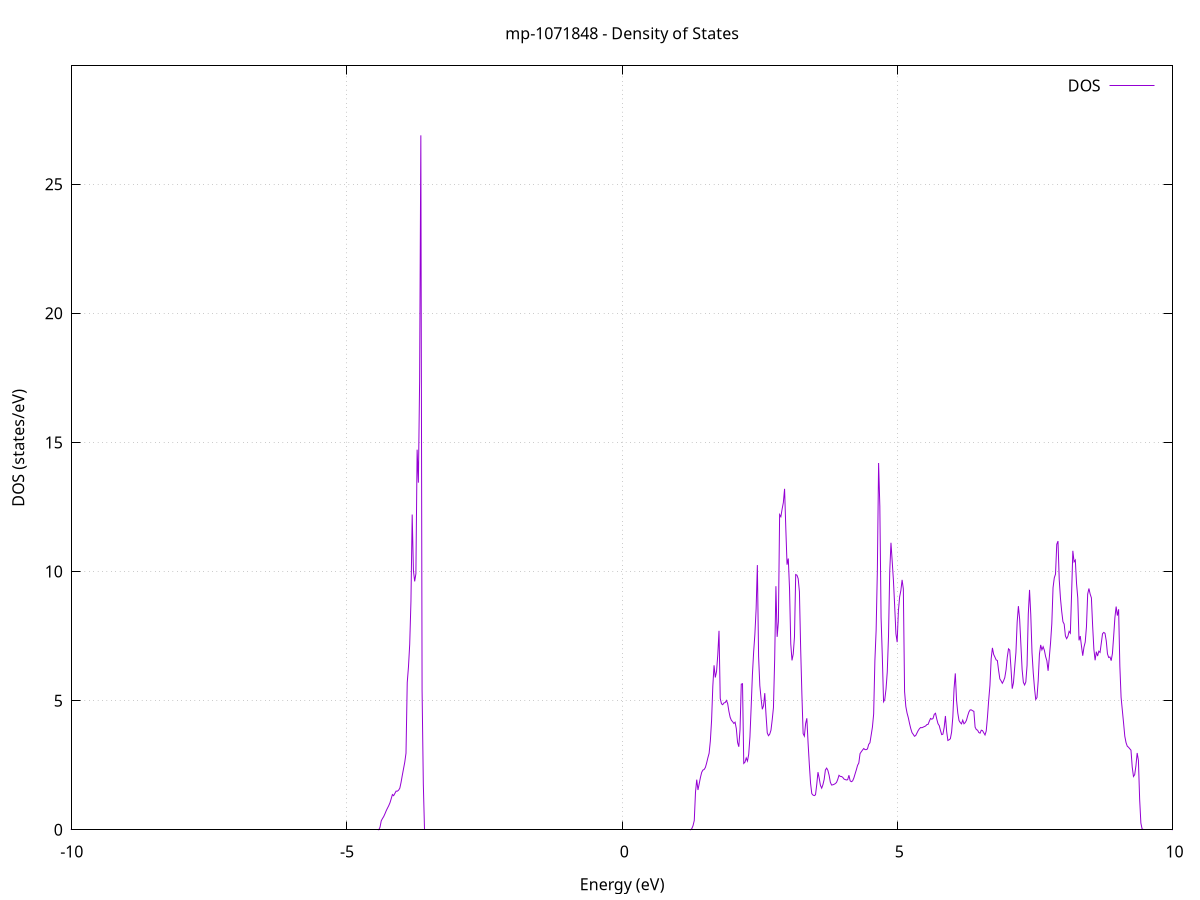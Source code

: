 set title 'mp-1071848 - Density of States'
set xlabel 'Energy (eV)'
set ylabel 'DOS (states/eV)'
set grid
set xrange [-10:10]
set yrange [0:29.583]
set xzeroaxis lt -1
set terminal png size 800,600
set output 'mp-1071848_dos_gnuplot.png'
plot '-' using 1:2 with lines title 'DOS'
-33.443300 0.000000
-33.420800 0.000000
-33.398300 0.000000
-33.375900 0.000000
-33.353400 0.000000
-33.330900 0.000000
-33.308400 0.000000
-33.285900 0.000000
-33.263500 0.000000
-33.241000 0.000000
-33.218500 0.000000
-33.196000 0.000000
-33.173500 0.000000
-33.151100 0.000000
-33.128600 0.000000
-33.106100 0.000000
-33.083600 0.000000
-33.061100 0.000000
-33.038700 0.000000
-33.016200 0.000000
-32.993700 0.000000
-32.971200 0.000000
-32.948700 0.000000
-32.926300 0.000000
-32.903800 0.000000
-32.881300 0.000000
-32.858800 0.000000
-32.836300 0.000000
-32.813900 0.000000
-32.791400 0.000000
-32.768900 0.000000
-32.746400 0.000000
-32.723900 0.000000
-32.701500 0.000000
-32.679000 0.000000
-32.656500 0.000000
-32.634000 0.000000
-32.611500 0.000000
-32.589100 0.000000
-32.566600 0.000000
-32.544100 0.000000
-32.521600 0.000000
-32.499100 0.000000
-32.476700 0.000000
-32.454200 0.000000
-32.431700 0.000000
-32.409200 0.000000
-32.386800 0.000000
-32.364300 0.000000
-32.341800 0.000000
-32.319300 0.000000
-32.296800 0.000000
-32.274400 0.000000
-32.251900 0.000000
-32.229400 0.000000
-32.206900 0.000000
-32.184400 0.000000
-32.162000 0.000000
-32.139500 0.000000
-32.117000 0.000000
-32.094500 0.000000
-32.072000 0.000000
-32.049600 0.000000
-32.027100 0.000000
-32.004600 0.000000
-31.982100 0.000000
-31.959600 0.000000
-31.937200 0.000000
-31.914700 0.000000
-31.892200 0.000000
-31.869700 0.000000
-31.847200 0.000000
-31.824800 0.000000
-31.802300 0.000000
-31.779800 0.000000
-31.757300 0.000000
-31.734800 0.000000
-31.712400 0.000000
-31.689900 0.000000
-31.667400 0.000000
-31.644900 0.000000
-31.622400 0.000000
-31.600000 0.000000
-31.577500 0.000000
-31.555000 0.000000
-31.532500 0.000000
-31.510000 0.000000
-31.487600 0.000000
-31.465100 0.000000
-31.442600 0.000000
-31.420100 0.000000
-31.397600 71.433100
-31.375200 266.247700
-31.352700 0.000000
-31.330200 0.000000
-31.307700 0.000000
-31.285200 0.000000
-31.262800 0.000000
-31.240300 0.000000
-31.217800 0.000000
-31.195300 0.000000
-31.172800 0.000000
-31.150400 6.283000
-31.127900 7.407100
-31.105400 7.923200
-31.082900 8.996400
-31.060400 9.467000
-31.038000 10.673800
-31.015500 12.169200
-30.993000 21.868500
-30.970500 0.000000
-30.948000 15.017300
-30.925600 12.186000
-30.903100 10.714900
-30.880600 9.332600
-30.858100 8.613300
-30.835600 7.826000
-30.813200 6.985600
-30.790700 7.889100
-30.768200 0.000000
-30.745700 0.000000
-30.723300 0.000000
-30.700800 0.000000
-30.678300 0.000000
-30.655800 0.000000
-30.633300 0.000000
-30.610900 0.000000
-30.588400 0.000000
-30.565900 0.000000
-30.543400 0.000000
-30.520900 0.000000
-30.498500 0.000000
-30.476000 0.000000
-30.453500 0.000000
-30.431000 0.000000
-30.408500 0.000000
-30.386100 0.000000
-30.363600 0.000000
-30.341100 0.000000
-30.318600 0.000000
-30.296100 0.000000
-30.273700 0.000000
-30.251200 0.000000
-30.228700 0.000000
-30.206200 0.000000
-30.183700 0.000000
-30.161300 0.000000
-30.138800 0.000000
-30.116300 0.000000
-30.093800 0.000000
-30.071300 0.000000
-30.048900 0.000000
-30.026400 0.000000
-30.003900 0.000000
-29.981400 0.000000
-29.958900 0.000000
-29.936500 0.000000
-29.914000 0.000000
-29.891500 0.000000
-29.869000 0.000000
-29.846500 0.000000
-29.824100 0.000000
-29.801600 0.000000
-29.779100 0.000000
-29.756600 0.000000
-29.734100 0.000000
-29.711700 0.000000
-29.689200 0.000000
-29.666700 0.000000
-29.644200 0.000000
-29.621700 0.000000
-29.599300 0.000000
-29.576800 0.000000
-29.554300 0.000000
-29.531800 0.000000
-29.509300 0.000000
-29.486900 0.000000
-29.464400 0.000000
-29.441900 0.000000
-29.419400 0.000000
-29.396900 0.000000
-29.374500 0.000000
-29.352000 0.000000
-29.329500 0.000000
-29.307000 0.000000
-29.284500 0.000000
-29.262100 0.000000
-29.239600 0.000000
-29.217100 0.000000
-29.194600 0.000000
-29.172100 0.000000
-29.149700 0.000000
-29.127200 0.000000
-29.104700 0.000000
-29.082200 0.000000
-29.059700 0.000000
-29.037300 0.000000
-29.014800 0.000000
-28.992300 0.000000
-28.969800 0.000000
-28.947400 0.000000
-28.924900 0.000000
-28.902400 0.000000
-28.879900 0.000000
-28.857400 0.000000
-28.835000 0.000000
-28.812500 0.000000
-28.790000 0.000000
-28.767500 0.000000
-28.745000 0.000000
-28.722600 0.000000
-28.700100 0.000000
-28.677600 0.000000
-28.655100 0.000000
-28.632600 0.000000
-28.610200 0.000000
-28.587700 0.000000
-28.565200 0.000000
-28.542700 0.000000
-28.520200 0.000000
-28.497800 0.000000
-28.475300 0.000000
-28.452800 0.000000
-28.430300 0.000000
-28.407800 0.000000
-28.385400 0.000000
-28.362900 0.000000
-28.340400 0.000000
-28.317900 0.000000
-28.295400 0.000000
-28.273000 0.000000
-28.250500 0.000000
-28.228000 0.000000
-28.205500 0.000000
-28.183000 0.000000
-28.160600 0.000000
-28.138100 0.000000
-28.115600 0.000000
-28.093100 0.000000
-28.070600 0.000000
-28.048200 0.000000
-28.025700 0.000000
-28.003200 0.000000
-27.980700 0.000000
-27.958200 0.000000
-27.935800 0.000000
-27.913300 0.000000
-27.890800 0.000000
-27.868300 0.000000
-27.845800 0.000000
-27.823400 0.000000
-27.800900 0.000000
-27.778400 0.000000
-27.755900 0.000000
-27.733400 0.000000
-27.711000 0.000000
-27.688500 0.000000
-27.666000 0.000000
-27.643500 0.000000
-27.621000 0.000000
-27.598600 0.000000
-27.576100 0.000000
-27.553600 0.000000
-27.531100 0.000000
-27.508600 0.000000
-27.486200 0.000000
-27.463700 0.000000
-27.441200 0.000000
-27.418700 0.000000
-27.396200 0.000000
-27.373800 0.000000
-27.351300 0.000000
-27.328800 0.000000
-27.306300 0.000000
-27.283900 0.000000
-27.261400 0.000000
-27.238900 0.000000
-27.216400 0.000000
-27.193900 0.000000
-27.171500 0.000000
-27.149000 0.000000
-27.126500 0.000000
-27.104000 0.000000
-27.081500 0.000000
-27.059100 0.000000
-27.036600 0.000000
-27.014100 0.000000
-26.991600 0.000000
-26.969100 0.000000
-26.946700 0.000000
-26.924200 0.000000
-26.901700 0.000000
-26.879200 0.000000
-26.856700 0.000000
-26.834300 0.000000
-26.811800 0.000000
-26.789300 0.000000
-26.766800 0.000000
-26.744300 0.000000
-26.721900 0.000000
-26.699400 0.000000
-26.676900 0.000000
-26.654400 0.000000
-26.631900 0.000000
-26.609500 0.000000
-26.587000 0.000000
-26.564500 0.000000
-26.542000 0.000000
-26.519500 0.000000
-26.497100 0.000000
-26.474600 0.000000
-26.452100 0.000000
-26.429600 0.000000
-26.407100 0.000000
-26.384700 0.000000
-26.362200 0.000000
-26.339700 0.000000
-26.317200 0.000000
-26.294700 0.000000
-26.272300 0.000000
-26.249800 0.000000
-26.227300 0.000000
-26.204800 0.000000
-26.182300 0.000000
-26.159900 0.000000
-26.137400 0.000000
-26.114900 0.000000
-26.092400 0.000000
-26.069900 0.000000
-26.047500 0.000000
-26.025000 0.000000
-26.002500 0.000000
-25.980000 0.000000
-25.957500 0.000000
-25.935100 0.000000
-25.912600 0.000000
-25.890100 0.000000
-25.867600 0.000000
-25.845100 0.000000
-25.822700 0.000000
-25.800200 0.000000
-25.777700 0.000000
-25.755200 0.000000
-25.732700 0.000000
-25.710300 0.000000
-25.687800 0.000000
-25.665300 0.000000
-25.642800 0.000000
-25.620400 0.000000
-25.597900 0.000000
-25.575400 0.000000
-25.552900 0.000000
-25.530400 0.000000
-25.508000 0.000000
-25.485500 0.000000
-25.463000 0.000000
-25.440500 0.000000
-25.418000 0.000000
-25.395600 0.000000
-25.373100 0.000000
-25.350600 0.000000
-25.328100 0.000000
-25.305600 0.000000
-25.283200 0.000000
-25.260700 0.000000
-25.238200 0.000000
-25.215700 0.000000
-25.193200 0.000000
-25.170800 0.000000
-25.148300 0.000000
-25.125800 0.000000
-25.103300 0.000000
-25.080800 0.000000
-25.058400 0.000000
-25.035900 0.000000
-25.013400 0.000000
-24.990900 0.000000
-24.968400 0.000000
-24.946000 0.000000
-24.923500 0.000000
-24.901000 0.000000
-24.878500 0.000000
-24.856000 0.000000
-24.833600 0.000000
-24.811100 0.000000
-24.788600 0.000000
-24.766100 0.000000
-24.743600 0.000000
-24.721200 0.000000
-24.698700 0.000000
-24.676200 0.000000
-24.653700 0.000000
-24.631200 0.000000
-24.608800 0.000000
-24.586300 0.000000
-24.563800 0.000000
-24.541300 0.000000
-24.518800 0.000000
-24.496400 0.000000
-24.473900 0.000000
-24.451400 0.000000
-24.428900 0.000000
-24.406400 0.000000
-24.384000 0.000000
-24.361500 0.000000
-24.339000 0.000000
-24.316500 0.000000
-24.294000 0.000000
-24.271600 0.000000
-24.249100 0.000000
-24.226600 0.000000
-24.204100 0.000000
-24.181600 0.000000
-24.159200 0.000000
-24.136700 0.000000
-24.114200 0.000000
-24.091700 0.000000
-24.069200 0.000000
-24.046800 0.000000
-24.024300 0.000000
-24.001800 0.000000
-23.979300 0.000000
-23.956900 0.000000
-23.934400 0.000000
-23.911900 0.000000
-23.889400 0.000000
-23.866900 0.000000
-23.844500 0.000000
-23.822000 0.000000
-23.799500 0.000000
-23.777000 0.000000
-23.754500 0.000000
-23.732100 0.000000
-23.709600 0.000000
-23.687100 0.000000
-23.664600 0.000000
-23.642100 0.000000
-23.619700 0.000000
-23.597200 0.000000
-23.574700 0.000000
-23.552200 0.000000
-23.529700 0.000000
-23.507300 0.000000
-23.484800 0.000000
-23.462300 0.000000
-23.439800 0.000000
-23.417300 0.000000
-23.394900 0.000000
-23.372400 0.000000
-23.349900 0.000000
-23.327400 0.000000
-23.304900 0.000000
-23.282500 0.000000
-23.260000 0.000000
-23.237500 0.000000
-23.215000 0.000000
-23.192500 0.000000
-23.170100 0.000000
-23.147600 0.000000
-23.125100 0.000000
-23.102600 0.000000
-23.080100 0.000000
-23.057700 0.000000
-23.035200 0.000000
-23.012700 0.000000
-22.990200 0.000000
-22.967700 0.000000
-22.945300 0.000000
-22.922800 0.000000
-22.900300 0.000000
-22.877800 0.000000
-22.855300 0.000000
-22.832900 0.000000
-22.810400 0.000000
-22.787900 0.000000
-22.765400 0.000000
-22.742900 0.000000
-22.720500 0.000000
-22.698000 0.000000
-22.675500 0.000000
-22.653000 0.000000
-22.630500 0.000000
-22.608100 0.000000
-22.585600 0.000000
-22.563100 0.000000
-22.540600 0.000000
-22.518100 0.000000
-22.495700 0.000000
-22.473200 0.000000
-22.450700 0.000000
-22.428200 0.000000
-22.405700 0.000000
-22.383300 0.000000
-22.360800 0.000000
-22.338300 0.000000
-22.315800 0.000000
-22.293400 0.000000
-22.270900 0.000000
-22.248400 0.000000
-22.225900 0.000000
-22.203400 0.000000
-22.181000 0.000000
-22.158500 0.000000
-22.136000 0.000000
-22.113500 0.000000
-22.091000 0.000000
-22.068600 0.000000
-22.046100 0.000000
-22.023600 0.000000
-22.001100 0.000000
-21.978600 0.000000
-21.956200 0.000000
-21.933700 0.000000
-21.911200 0.000000
-21.888700 0.000000
-21.866200 0.000000
-21.843800 0.000000
-21.821300 0.000000
-21.798800 0.000000
-21.776300 0.000000
-21.753800 0.000000
-21.731400 0.000000
-21.708900 0.000000
-21.686400 0.000000
-21.663900 0.000000
-21.641400 0.000000
-21.619000 0.000000
-21.596500 0.000000
-21.574000 0.000000
-21.551500 0.000000
-21.529000 0.000000
-21.506600 0.000000
-21.484100 0.000000
-21.461600 0.000000
-21.439100 0.000000
-21.416600 0.000000
-21.394200 0.000000
-21.371700 0.000000
-21.349200 0.000000
-21.326700 0.000000
-21.304200 0.000000
-21.281800 0.000000
-21.259300 0.000000
-21.236800 0.000000
-21.214300 0.000000
-21.191800 0.000000
-21.169400 0.000000
-21.146900 0.000000
-21.124400 0.000000
-21.101900 0.000000
-21.079400 0.000000
-21.057000 0.000000
-21.034500 0.000000
-21.012000 0.000000
-20.989500 0.000000
-20.967000 0.000000
-20.944600 0.000000
-20.922100 0.000000
-20.899600 0.000000
-20.877100 0.000000
-20.854600 0.000000
-20.832200 0.000000
-20.809700 0.000000
-20.787200 0.000000
-20.764700 0.000000
-20.742200 0.000000
-20.719800 0.000000
-20.697300 0.000000
-20.674800 0.000000
-20.652300 0.000000
-20.629900 0.000000
-20.607400 0.000000
-20.584900 0.000000
-20.562400 0.000000
-20.539900 0.000000
-20.517500 0.000000
-20.495000 0.000000
-20.472500 0.000000
-20.450000 0.000000
-20.427500 0.000000
-20.405100 0.000000
-20.382600 0.000000
-20.360100 0.000000
-20.337600 0.000000
-20.315100 0.000000
-20.292700 0.000000
-20.270200 0.000000
-20.247700 0.000000
-20.225200 0.000000
-20.202700 0.000000
-20.180300 0.000000
-20.157800 0.000000
-20.135300 0.000000
-20.112800 0.000000
-20.090300 0.000000
-20.067900 0.000000
-20.045400 0.000000
-20.022900 0.000000
-20.000400 0.000000
-19.977900 0.000000
-19.955500 0.000000
-19.933000 0.000000
-19.910500 0.000000
-19.888000 0.000000
-19.865500 0.000000
-19.843100 0.000000
-19.820600 0.000000
-19.798100 0.000000
-19.775600 0.000000
-19.753100 0.000000
-19.730700 0.000000
-19.708200 0.000000
-19.685700 0.000000
-19.663200 0.000000
-19.640700 0.000000
-19.618300 0.000000
-19.595800 0.000000
-19.573300 0.000000
-19.550800 0.000000
-19.528300 0.000000
-19.505900 0.000000
-19.483400 0.000000
-19.460900 0.000000
-19.438400 0.000000
-19.415900 0.000000
-19.393500 0.000000
-19.371000 0.000000
-19.348500 0.000000
-19.326000 0.000000
-19.303500 0.000000
-19.281100 0.000000
-19.258600 0.000000
-19.236100 0.000000
-19.213600 0.000000
-19.191100 0.000000
-19.168700 0.000000
-19.146200 0.000000
-19.123700 0.000000
-19.101200 0.000000
-19.078700 0.000000
-19.056300 0.000000
-19.033800 0.000000
-19.011300 0.000000
-18.988800 0.000000
-18.966400 0.000000
-18.943900 0.000000
-18.921400 0.000000
-18.898900 0.000000
-18.876400 0.000000
-18.854000 0.000000
-18.831500 0.000000
-18.809000 0.000000
-18.786500 0.000000
-18.764000 0.000000
-18.741600 0.000000
-18.719100 0.000000
-18.696600 0.000000
-18.674100 0.000000
-18.651600 0.000000
-18.629200 0.000000
-18.606700 0.000000
-18.584200 0.000000
-18.561700 0.000000
-18.539200 0.000000
-18.516800 0.000000
-18.494300 0.000000
-18.471800 0.000000
-18.449300 0.000000
-18.426800 0.000000
-18.404400 0.000000
-18.381900 0.000000
-18.359400 0.000000
-18.336900 0.000000
-18.314400 0.000000
-18.292000 0.000000
-18.269500 0.000000
-18.247000 0.000000
-18.224500 0.000000
-18.202000 0.000000
-18.179600 0.000000
-18.157100 0.000000
-18.134600 0.000000
-18.112100 0.000000
-18.089600 0.000000
-18.067200 0.000000
-18.044700 0.000000
-18.022200 0.000000
-17.999700 0.000000
-17.977200 0.000000
-17.954800 0.000000
-17.932300 0.000000
-17.909800 0.000000
-17.887300 0.000000
-17.864800 0.000000
-17.842400 0.000000
-17.819900 0.000000
-17.797400 0.000000
-17.774900 0.000000
-17.752400 0.000000
-17.730000 0.000000
-17.707500 0.000000
-17.685000 0.000000
-17.662500 0.000000
-17.640000 0.000000
-17.617600 0.000000
-17.595100 0.000000
-17.572600 0.000000
-17.550100 0.000000
-17.527600 0.000000
-17.505200 0.000000
-17.482700 0.000000
-17.460200 0.000000
-17.437700 0.000000
-17.415200 0.000000
-17.392800 0.000000
-17.370300 0.000000
-17.347800 0.000000
-17.325300 0.000000
-17.302900 0.000000
-17.280400 0.000000
-17.257900 0.000000
-17.235400 0.000000
-17.212900 0.000000
-17.190500 0.000000
-17.168000 0.000000
-17.145500 0.000000
-17.123000 0.000000
-17.100500 0.000000
-17.078100 0.000000
-17.055600 0.000000
-17.033100 0.000000
-17.010600 0.000000
-16.988100 0.000000
-16.965700 0.000000
-16.943200 0.000000
-16.920700 0.000000
-16.898200 0.000000
-16.875700 0.000000
-16.853300 0.000000
-16.830800 0.000000
-16.808300 0.000000
-16.785800 0.000000
-16.763300 0.000000
-16.740900 0.000000
-16.718400 0.000000
-16.695900 0.000000
-16.673400 0.000000
-16.650900 0.000000
-16.628500 0.000000
-16.606000 0.000000
-16.583500 0.000000
-16.561000 0.000000
-16.538500 0.000000
-16.516100 0.000000
-16.493600 0.000000
-16.471100 0.000000
-16.448600 0.000000
-16.426100 0.000000
-16.403700 0.000000
-16.381200 0.000000
-16.358700 0.000000
-16.336200 0.000000
-16.313700 0.000000
-16.291300 0.000000
-16.268800 0.000000
-16.246300 0.000000
-16.223800 0.000000
-16.201300 0.000000
-16.178900 0.000000
-16.156400 0.000000
-16.133900 0.000000
-16.111400 0.000000
-16.088900 0.000000
-16.066500 0.000000
-16.044000 0.000000
-16.021500 0.000000
-15.999000 0.000000
-15.976500 0.000000
-15.954100 0.000000
-15.931600 0.000000
-15.909100 0.000000
-15.886600 0.000000
-15.864100 0.000000
-15.841700 0.000000
-15.819200 0.000000
-15.796700 0.000000
-15.774200 0.000000
-15.751700 0.000000
-15.729300 0.000000
-15.706800 0.000000
-15.684300 0.000000
-15.661800 0.000000
-15.639400 0.000000
-15.616900 0.000000
-15.594400 0.000000
-15.571900 0.000000
-15.549400 0.000000
-15.527000 0.000000
-15.504500 0.000000
-15.482000 0.000000
-15.459500 0.000000
-15.437000 0.000000
-15.414600 0.000000
-15.392100 0.000000
-15.369600 0.000000
-15.347100 0.000000
-15.324600 0.000000
-15.302200 0.000000
-15.279700 0.000000
-15.257200 0.000000
-15.234700 0.000000
-15.212200 0.000000
-15.189800 0.000000
-15.167300 0.000000
-15.144800 0.000000
-15.122300 0.000000
-15.099800 0.000000
-15.077400 0.000000
-15.054900 0.000000
-15.032400 0.000000
-15.009900 0.000000
-14.987400 0.000000
-14.965000 0.000000
-14.942500 0.000000
-14.920000 0.000000
-14.897500 0.000000
-14.875000 0.000000
-14.852600 0.000000
-14.830100 0.000000
-14.807600 0.000000
-14.785100 0.000000
-14.762600 0.000000
-14.740200 0.000000
-14.717700 0.000000
-14.695200 0.000000
-14.672700 0.000000
-14.650200 0.000000
-14.627800 0.000000
-14.605300 0.000000
-14.582800 0.000000
-14.560300 0.000000
-14.537800 0.000000
-14.515400 0.000000
-14.492900 0.000000
-14.470400 0.000000
-14.447900 0.000000
-14.425400 0.000000
-14.403000 0.000000
-14.380500 0.000000
-14.358000 0.000000
-14.335500 0.000000
-14.313000 0.000000
-14.290600 0.000000
-14.268100 0.000000
-14.245600 0.000000
-14.223100 0.000000
-14.200600 1.117300
-14.178200 1.700600
-14.155700 2.327300
-14.133200 1.889400
-14.110700 2.341600
-14.088200 2.793800
-14.065800 2.525500
-14.043300 4.117600
-14.020800 4.895100
-13.998300 4.905600
-13.975900 4.940000
-13.953400 5.371000
-13.930900 6.026800
-13.908400 5.887200
-13.885900 6.502600
-13.863500 8.734700
-13.841000 7.321800
-13.818500 6.537200
-13.796000 6.143500
-13.773500 5.627400
-13.751100 5.593100
-13.728600 5.619900
-13.706100 5.699800
-13.683600 6.227200
-13.661100 7.257000
-13.638700 13.412300
-13.616200 28.156400
-13.593700 52.609400
-13.571200 40.781000
-13.548700 27.881200
-13.526300 29.340400
-13.503800 39.047700
-13.481300 46.269200
-13.458800 53.896800
-13.436300 60.662500
-13.413900 34.309500
-13.391400 98.110900
-13.368900 23.752500
-13.346400 18.359100
-13.323900 13.659500
-13.301500 10.002800
-13.279000 9.921800
-13.256500 5.104600
-13.234000 2.113800
-13.211500 0.548000
-13.189100 0.789800
-13.166600 5.208400
-13.144100 11.695400
-13.121600 26.328900
-13.099100 10.336000
-13.076700 15.577500
-13.054200 21.775200
-13.031700 25.901800
-13.009200 29.154300
-12.986700 16.706100
-12.964300 9.273200
-12.941800 12.662200
-12.919300 12.950300
-12.896800 9.639900
-12.874300 11.725900
-12.851900 12.082800
-12.829400 4.161700
-12.806900 3.871400
-12.784400 3.820900
-12.761900 3.805900
-12.739500 3.802800
-12.717000 3.799800
-12.694500 3.844900
-12.672000 3.962600
-12.649500 4.080200
-12.627100 4.192500
-12.604600 4.345300
-12.582100 4.485100
-12.559600 4.628800
-12.537100 4.977600
-12.514700 5.553300
-12.492200 6.154000
-12.469700 6.667000
-12.447200 9.048700
-12.424700 6.665900
-12.402300 6.411200
-12.379800 5.378900
-12.357300 4.810400
-12.334800 3.554800
-12.312400 2.976600
-12.289900 2.308200
-12.267400 2.172900
-12.244900 1.486600
-12.222400 0.000000
-12.200000 0.000000
-12.177500 0.000000
-12.155000 0.000000
-12.132500 0.000000
-12.110000 0.000000
-12.087600 0.000000
-12.065100 0.000000
-12.042600 0.000000
-12.020100 0.000000
-11.997600 0.000000
-11.975200 0.000000
-11.952700 0.000000
-11.930200 0.000000
-11.907700 0.000000
-11.885200 0.000000
-11.862800 0.000000
-11.840300 0.000000
-11.817800 0.000000
-11.795300 0.000000
-11.772800 0.000000
-11.750400 0.000000
-11.727900 0.000000
-11.705400 0.000000
-11.682900 0.000000
-11.660400 0.000000
-11.638000 0.000000
-11.615500 0.000000
-11.593000 0.000000
-11.570500 0.000000
-11.548000 0.000000
-11.525600 0.000000
-11.503100 0.000000
-11.480600 0.000000
-11.458100 0.000000
-11.435600 0.000000
-11.413200 0.000000
-11.390700 0.000000
-11.368200 0.000000
-11.345700 0.000000
-11.323200 0.000000
-11.300800 0.000000
-11.278300 0.000000
-11.255800 0.000000
-11.233300 0.000000
-11.210800 0.000000
-11.188400 0.000000
-11.165900 0.000000
-11.143400 0.000000
-11.120900 0.000000
-11.098400 0.000000
-11.076000 0.000000
-11.053500 0.000000
-11.031000 0.000000
-11.008500 0.000000
-10.986000 0.000000
-10.963600 0.000000
-10.941100 0.000000
-10.918600 0.000000
-10.896100 0.000000
-10.873600 0.000000
-10.851200 0.000000
-10.828700 0.000000
-10.806200 0.000000
-10.783700 0.000000
-10.761200 0.000000
-10.738800 0.000000
-10.716300 0.000000
-10.693800 0.000000
-10.671300 0.000000
-10.648900 0.000000
-10.626400 0.000000
-10.603900 0.000000
-10.581400 0.000000
-10.558900 0.000000
-10.536500 0.000000
-10.514000 0.000000
-10.491500 0.000000
-10.469000 0.000000
-10.446500 0.000000
-10.424100 0.000000
-10.401600 0.000000
-10.379100 0.000000
-10.356600 0.000000
-10.334100 0.000000
-10.311700 0.000000
-10.289200 0.000000
-10.266700 0.000000
-10.244200 0.000000
-10.221700 0.000000
-10.199300 0.000000
-10.176800 0.000000
-10.154300 0.000000
-10.131800 0.000000
-10.109300 0.000000
-10.086900 0.000000
-10.064400 0.000000
-10.041900 0.000000
-10.019400 0.000000
-9.996900 0.000000
-9.974500 0.000000
-9.952000 0.000000
-9.929500 0.000000
-9.907000 0.000000
-9.884500 0.000000
-9.862100 0.000000
-9.839600 0.000000
-9.817100 0.000000
-9.794600 0.000000
-9.772100 0.000000
-9.749700 0.000000
-9.727200 0.000000
-9.704700 0.000000
-9.682200 0.000000
-9.659700 0.000000
-9.637300 0.000000
-9.614800 0.000000
-9.592300 0.000000
-9.569800 0.000000
-9.547300 0.000000
-9.524900 0.000000
-9.502400 0.000000
-9.479900 0.000000
-9.457400 0.000000
-9.434900 0.000000
-9.412500 0.000000
-9.390000 0.000000
-9.367500 0.000000
-9.345000 0.000000
-9.322500 0.000000
-9.300100 0.000000
-9.277600 0.000000
-9.255100 0.000000
-9.232600 0.000000
-9.210100 0.000000
-9.187700 0.000000
-9.165200 0.000000
-9.142700 0.000000
-9.120200 0.000000
-9.097700 0.000000
-9.075300 0.000000
-9.052800 0.000000
-9.030300 0.000000
-9.007800 0.000000
-8.985400 0.000000
-8.962900 0.000000
-8.940400 0.000000
-8.917900 0.000000
-8.895400 0.000000
-8.873000 0.000000
-8.850500 0.000000
-8.828000 0.000000
-8.805500 0.000000
-8.783000 0.000000
-8.760600 0.000000
-8.738100 0.000000
-8.715600 0.000000
-8.693100 0.000000
-8.670600 0.000000
-8.648200 0.000000
-8.625700 0.000000
-8.603200 0.000000
-8.580700 0.000000
-8.558200 0.000000
-8.535800 0.000000
-8.513300 0.000000
-8.490800 0.000000
-8.468300 0.000000
-8.445800 0.000000
-8.423400 0.000000
-8.400900 0.000000
-8.378400 0.000000
-8.355900 0.000000
-8.333400 0.000000
-8.311000 0.000000
-8.288500 0.000000
-8.266000 0.000000
-8.243500 0.000000
-8.221000 0.000000
-8.198600 0.000000
-8.176100 0.000000
-8.153600 0.000000
-8.131100 0.000000
-8.108600 0.000000
-8.086200 0.000000
-8.063700 0.000000
-8.041200 0.000000
-8.018700 0.000000
-7.996200 0.000000
-7.973800 0.000000
-7.951300 0.000000
-7.928800 0.000000
-7.906300 0.000000
-7.883800 0.000000
-7.861400 0.000000
-7.838900 0.000000
-7.816400 0.000000
-7.793900 0.000000
-7.771400 0.000000
-7.749000 0.000000
-7.726500 0.000000
-7.704000 0.000000
-7.681500 0.000000
-7.659000 0.000000
-7.636600 0.000000
-7.614100 0.000000
-7.591600 0.000000
-7.569100 0.000000
-7.546600 0.000000
-7.524200 0.000000
-7.501700 0.000000
-7.479200 0.000000
-7.456700 0.000000
-7.434200 0.000000
-7.411800 0.000000
-7.389300 0.000000
-7.366800 0.000000
-7.344300 0.000000
-7.321900 0.000000
-7.299400 0.000000
-7.276900 0.000000
-7.254400 0.000000
-7.231900 0.000000
-7.209500 0.000000
-7.187000 0.000000
-7.164500 0.000000
-7.142000 0.000000
-7.119500 0.000000
-7.097100 0.000000
-7.074600 0.000000
-7.052100 0.000000
-7.029600 0.000000
-7.007100 0.000000
-6.984700 0.000000
-6.962200 0.000000
-6.939700 0.000000
-6.917200 0.000000
-6.894700 0.000000
-6.872300 0.000000
-6.849800 0.000000
-6.827300 0.000000
-6.804800 0.000000
-6.782300 0.000000
-6.759900 0.000000
-6.737400 0.000000
-6.714900 0.000000
-6.692400 0.000000
-6.669900 0.000000
-6.647500 0.000000
-6.625000 0.000000
-6.602500 0.000000
-6.580000 0.000000
-6.557500 0.000000
-6.535100 0.000000
-6.512600 0.000000
-6.490100 0.000000
-6.467600 0.000000
-6.445100 0.000000
-6.422700 0.000000
-6.400200 0.000000
-6.377700 0.000000
-6.355200 0.000000
-6.332700 0.000000
-6.310300 0.000000
-6.287800 0.000000
-6.265300 0.000000
-6.242800 0.000000
-6.220300 0.000000
-6.197900 0.000000
-6.175400 0.000000
-6.152900 0.000000
-6.130400 0.000000
-6.107900 0.000000
-6.085500 0.000000
-6.063000 0.000000
-6.040500 0.000000
-6.018000 0.000000
-5.995500 0.000000
-5.973100 0.000000
-5.950600 0.000000
-5.928100 0.000000
-5.905600 0.000000
-5.883100 0.000000
-5.860700 0.000000
-5.838200 0.000000
-5.815700 0.000000
-5.793200 0.000000
-5.770700 0.000000
-5.748300 0.000000
-5.725800 0.000000
-5.703300 0.000000
-5.680800 0.000000
-5.658400 0.000000
-5.635900 0.000000
-5.613400 0.000000
-5.590900 0.000000
-5.568400 0.000000
-5.546000 0.000000
-5.523500 0.000000
-5.501000 0.000000
-5.478500 0.000000
-5.456000 0.000000
-5.433600 0.000000
-5.411100 0.000000
-5.388600 0.000000
-5.366100 0.000000
-5.343600 0.000000
-5.321200 0.000000
-5.298700 0.000000
-5.276200 0.000000
-5.253700 0.000000
-5.231200 0.000000
-5.208800 0.000000
-5.186300 0.000000
-5.163800 0.000000
-5.141300 0.000000
-5.118800 0.000000
-5.096400 0.000000
-5.073900 0.000000
-5.051400 0.000000
-5.028900 0.000000
-5.006400 0.000000
-4.984000 0.000000
-4.961500 0.000000
-4.939000 0.000000
-4.916500 0.000000
-4.894000 0.000000
-4.871600 0.000000
-4.849100 0.000000
-4.826600 0.000000
-4.804100 0.000000
-4.781600 0.000000
-4.759200 0.000000
-4.736700 0.000000
-4.714200 0.000000
-4.691700 0.000000
-4.669200 0.000000
-4.646800 0.000000
-4.624300 0.000000
-4.601800 0.000000
-4.579300 0.000000
-4.556800 0.000000
-4.534400 0.000000
-4.511900 0.000000
-4.489400 0.000000
-4.466900 0.000000
-4.444400 0.000000
-4.422000 0.000100
-4.399500 0.100500
-4.377000 0.348300
-4.354500 0.435100
-4.332000 0.513900
-4.309600 0.620100
-4.287100 0.735800
-4.264600 0.835700
-4.242100 0.929200
-4.219600 1.039700
-4.197200 1.194500
-4.174700 1.363600
-4.152200 1.321100
-4.129700 1.407700
-4.107200 1.497200
-4.084800 1.494800
-4.062300 1.534200
-4.039800 1.609300
-4.017300 1.835500
-3.994900 2.104900
-3.972400 2.361800
-3.949900 2.617600
-3.927400 2.965200
-3.904900 5.701800
-3.882500 6.311300
-3.860000 7.181600
-3.837500 8.842800
-3.815000 12.208900
-3.792500 10.042100
-3.770100 9.618900
-3.747600 9.912300
-3.725100 14.720300
-3.702600 13.443700
-3.680100 17.347800
-3.657700 26.893300
-3.635200 5.397400
-3.612700 1.775100
-3.590200 0.000000
-3.567700 0.000000
-3.545300 0.000000
-3.522800 0.000000
-3.500300 0.000000
-3.477800 0.000000
-3.455300 0.000000
-3.432900 0.000000
-3.410400 0.000000
-3.387900 0.000000
-3.365400 0.000000
-3.342900 0.000000
-3.320500 0.000000
-3.298000 0.000000
-3.275500 0.000000
-3.253000 0.000000
-3.230500 0.000000
-3.208100 0.000000
-3.185600 0.000000
-3.163100 0.000000
-3.140600 0.000000
-3.118100 0.000000
-3.095700 0.000000
-3.073200 0.000000
-3.050700 0.000000
-3.028200 0.000000
-3.005700 0.000000
-2.983300 0.000000
-2.960800 0.000000
-2.938300 0.000000
-2.915800 0.000000
-2.893300 0.000000
-2.870900 0.000000
-2.848400 0.000000
-2.825900 0.000000
-2.803400 0.000000
-2.780900 0.000000
-2.758500 0.000000
-2.736000 0.000000
-2.713500 0.000000
-2.691000 0.000000
-2.668500 0.000000
-2.646100 0.000000
-2.623600 0.000000
-2.601100 0.000000
-2.578600 0.000000
-2.556100 0.000000
-2.533700 0.000000
-2.511200 0.000000
-2.488700 0.000000
-2.466200 0.000000
-2.443700 0.000000
-2.421300 0.000000
-2.398800 0.000000
-2.376300 0.000000
-2.353800 0.000000
-2.331400 0.000000
-2.308900 0.000000
-2.286400 0.000000
-2.263900 0.000000
-2.241400 0.000000
-2.219000 0.000000
-2.196500 0.000000
-2.174000 0.000000
-2.151500 0.000000
-2.129000 0.000000
-2.106600 0.000000
-2.084100 0.000000
-2.061600 0.000000
-2.039100 0.000000
-2.016600 0.000000
-1.994200 0.000000
-1.971700 0.000000
-1.949200 0.000000
-1.926700 0.000000
-1.904200 0.000000
-1.881800 0.000000
-1.859300 0.000000
-1.836800 0.000000
-1.814300 0.000000
-1.791800 0.000000
-1.769400 0.000000
-1.746900 0.000000
-1.724400 0.000000
-1.701900 0.000000
-1.679400 0.000000
-1.657000 0.000000
-1.634500 0.000000
-1.612000 0.000000
-1.589500 0.000000
-1.567000 0.000000
-1.544600 0.000000
-1.522100 0.000000
-1.499600 0.000000
-1.477100 0.000000
-1.454600 0.000000
-1.432200 0.000000
-1.409700 0.000000
-1.387200 0.000000
-1.364700 0.000000
-1.342200 0.000000
-1.319800 0.000000
-1.297300 0.000000
-1.274800 0.000000
-1.252300 0.000000
-1.229800 0.000000
-1.207400 0.000000
-1.184900 0.000000
-1.162400 0.000000
-1.139900 0.000000
-1.117400 0.000000
-1.095000 0.000000
-1.072500 0.000000
-1.050000 0.000000
-1.027500 0.000000
-1.005000 0.000000
-0.982600 0.000000
-0.960100 0.000000
-0.937600 0.000000
-0.915100 0.000000
-0.892600 0.000000
-0.870200 0.000000
-0.847700 0.000000
-0.825200 0.000000
-0.802700 0.000000
-0.780200 0.000000
-0.757800 0.000000
-0.735300 0.000000
-0.712800 0.000000
-0.690300 0.000000
-0.667900 0.000000
-0.645400 0.000000
-0.622900 0.000000
-0.600400 0.000000
-0.577900 0.000000
-0.555500 0.000000
-0.533000 0.000000
-0.510500 0.000000
-0.488000 0.000000
-0.465500 0.000000
-0.443100 0.000000
-0.420600 0.000000
-0.398100 0.000000
-0.375600 0.000000
-0.353100 0.000000
-0.330700 0.000000
-0.308200 0.000000
-0.285700 0.000000
-0.263200 0.000000
-0.240700 0.000000
-0.218300 0.000000
-0.195800 0.000000
-0.173300 0.000000
-0.150800 0.000000
-0.128300 0.000000
-0.105900 0.000000
-0.083400 0.000000
-0.060900 0.000000
-0.038400 0.000000
-0.015900 0.000000
0.006500 0.000000
0.029000 0.000000
0.051500 0.000000
0.074000 0.000000
0.096500 0.000000
0.118900 0.000000
0.141400 0.000000
0.163900 0.000000
0.186400 0.000000
0.208900 0.000000
0.231300 0.000000
0.253800 0.000000
0.276300 0.000000
0.298800 0.000000
0.321300 0.000000
0.343700 0.000000
0.366200 0.000000
0.388700 0.000000
0.411200 0.000000
0.433700 0.000000
0.456100 0.000000
0.478600 0.000000
0.501100 0.000000
0.523600 0.000000
0.546100 0.000000
0.568500 0.000000
0.591000 0.000000
0.613500 0.000000
0.636000 0.000000
0.658500 0.000000
0.680900 0.000000
0.703400 0.000000
0.725900 0.000000
0.748400 0.000000
0.770900 0.000000
0.793300 0.000000
0.815800 0.000000
0.838300 0.000000
0.860800 0.000000
0.883300 0.000000
0.905700 0.000000
0.928200 0.000000
0.950700 0.000000
0.973200 0.000000
0.995600 0.000000
1.018100 0.000000
1.040600 0.000000
1.063100 0.000000
1.085600 0.000000
1.108000 0.000000
1.130500 0.000000
1.153000 0.000000
1.175500 0.000000
1.198000 0.000000
1.220400 0.000000
1.242900 0.000200
1.265400 0.042800
1.287900 0.158600
1.310400 0.357800
1.332800 1.453300
1.355300 1.941700
1.377800 1.541100
1.400300 1.785000
1.422800 2.027700
1.445200 2.222800
1.467700 2.313100
1.490200 2.335600
1.512700 2.415100
1.535200 2.587200
1.557600 2.785900
1.580100 2.963100
1.602600 3.436100
1.625100 4.236500
1.647600 5.565300
1.670000 6.368800
1.692500 5.897600
1.715000 6.129200
1.737500 6.769100
1.760000 7.704000
1.782400 5.087000
1.804900 4.878800
1.827400 4.844300
1.849900 4.913100
1.872400 4.926900
1.894800 5.008800
1.917300 4.890800
1.939800 4.588100
1.962300 4.358400
1.984800 4.239500
2.007200 4.187600
2.029700 4.117800
2.052200 4.166700
2.074700 3.915900
2.097200 3.384500
2.119600 3.215100
2.142100 3.882200
2.164600 5.639200
2.187100 5.656100
2.209600 2.569900
2.232000 2.618400
2.254500 2.782700
2.277000 2.661300
2.299500 2.922400
2.322000 3.592100
2.344400 4.759400
2.366900 6.007200
2.389400 6.888900
2.411900 7.572600
2.434400 8.553500
2.456800 10.249800
2.479300 6.711200
2.501800 5.579200
2.524300 5.082500
2.546800 4.666300
2.569200 4.805000
2.591700 5.291300
2.614200 4.452000
2.636700 3.752000
2.659100 3.643400
2.681600 3.704200
2.704100 3.855500
2.726600 4.257100
2.749100 4.729400
2.771500 6.606500
2.794000 9.432300
2.816500 7.470600
2.839000 8.060200
2.861500 12.205400
2.883900 12.122900
2.906400 12.414800
2.928900 12.666900
2.951400 13.204100
2.973900 11.673200
2.996300 10.266000
3.018800 10.504700
3.041300 9.347900
3.063800 7.201300
3.086300 6.558900
3.108700 6.806200
3.131200 7.468200
3.153700 9.884500
3.176200 9.860100
3.198700 9.723600
3.221100 9.222400
3.243600 7.023200
3.266100 5.235400
3.288600 3.725800
3.311100 3.626000
3.333500 4.110400
3.356000 4.317800
3.378500 3.365000
3.401000 2.535400
3.423500 1.801900
3.445900 1.398700
3.468400 1.342600
3.490900 1.323900
3.513400 1.354000
3.535900 1.752400
3.558300 2.231400
3.580800 1.994600
3.603300 1.718400
3.625800 1.611600
3.648300 1.746400
3.670700 1.950100
3.693200 2.316400
3.715700 2.388100
3.738200 2.300300
3.760700 2.110100
3.783100 1.840600
3.805600 1.732800
3.828100 1.741300
3.850600 1.760500
3.873100 1.788700
3.895500 1.834300
3.918000 1.955100
3.940500 2.109600
3.963000 2.067700
3.985500 2.063200
4.007900 2.031700
4.030400 1.966100
4.052900 1.943700
4.075400 1.929500
4.097900 1.938900
4.120300 2.111700
4.142800 1.895300
4.165300 1.861500
4.187800 1.893200
4.210300 2.005500
4.232700 2.165500
4.255200 2.321300
4.277700 2.495600
4.300200 2.585500
4.322600 2.948500
4.345100 3.021700
4.367600 3.086500
4.390100 3.147100
4.412600 3.105100
4.435000 3.103700
4.457500 3.131300
4.480000 3.307800
4.502500 3.369100
4.525000 3.667700
4.547400 3.971900
4.569900 4.482900
4.592400 6.549400
4.614900 7.720200
4.637400 10.057200
4.659800 14.204400
4.682300 12.523200
4.704800 8.223900
4.727300 6.715900
4.749800 4.958900
4.772200 5.043700
4.794700 5.452900
4.817200 6.112500
4.839700 7.482300
4.862200 10.009000
4.884600 11.114400
4.907100 10.394300
4.929600 9.644700
4.952100 8.656300
4.974600 7.592600
4.997000 7.266400
5.019500 8.470800
5.042000 9.017500
5.064500 9.266400
5.087000 9.677300
5.109400 9.326000
5.131900 5.348800
5.154400 4.777200
5.176900 4.519900
5.199400 4.340900
5.221800 4.117600
5.244300 3.917900
5.266800 3.764100
5.289300 3.695100
5.311800 3.620800
5.334200 3.650400
5.356700 3.745500
5.379200 3.842300
5.401700 3.914200
5.424200 3.959700
5.446600 3.952200
5.469100 3.974300
5.491600 3.998000
5.514100 4.018900
5.536600 4.072400
5.559000 4.082500
5.581500 4.204700
5.604000 4.310800
5.626500 4.280800
5.649000 4.312000
5.671400 4.472600
5.693900 4.511600
5.716400 4.290900
5.738900 4.110000
5.761400 4.033600
5.783800 3.847800
5.806300 3.685000
5.828800 3.703000
5.851300 3.961500
5.873800 4.406200
5.896200 3.810600
5.918700 3.458400
5.941200 3.484700
5.963700 3.526000
5.986100 3.783000
6.008600 4.369300
6.031100 5.473700
6.053600 6.055800
6.076100 5.019700
6.098500 4.524500
6.121000 4.230100
6.143500 4.151800
6.166000 4.102200
6.188500 4.244400
6.210900 4.105200
6.233400 4.150000
6.255900 4.238400
6.278400 4.414200
6.300900 4.563100
6.323300 4.641400
6.345800 4.642100
6.368300 4.608800
6.390800 4.587500
6.413300 3.974500
6.435700 3.879500
6.458200 3.857400
6.480700 3.765600
6.503200 3.741800
6.525700 3.857200
6.548100 3.840900
6.570600 3.756000
6.593100 3.671400
6.615600 3.825600
6.638100 4.368500
6.660500 5.026000
6.683000 5.595100
6.705500 6.630300
6.728000 7.044300
6.750500 6.790600
6.772900 6.690300
6.795400 6.580000
6.817900 6.552700
6.840400 6.170600
6.862900 5.842200
6.885300 5.766800
6.907800 5.673600
6.930300 5.766400
6.952800 5.892400
6.975300 6.192400
6.997700 6.682500
7.020200 7.007000
7.042700 6.959400
7.065200 6.264000
7.087700 5.463700
7.110100 5.692000
7.132600 6.283900
7.155100 6.868300
7.177600 8.042300
7.200100 8.660500
7.222500 8.158800
7.245000 7.184100
7.267500 6.208600
7.290000 5.713100
7.312500 5.608400
7.334900 5.724800
7.357400 6.368400
7.379900 8.363700
7.402400 9.288700
7.424900 8.329700
7.447300 6.860400
7.469800 6.082000
7.492300 5.490800
7.514800 5.046300
7.537300 5.120800
7.559700 5.769500
7.582200 6.794100
7.604700 7.159200
7.627200 6.967100
7.649600 7.088400
7.672100 6.950000
7.694600 6.708500
7.717100 6.547800
7.739600 6.156800
7.762000 6.683400
7.784500 7.246900
7.807000 7.978200
7.829500 9.374300
7.852000 9.755900
7.874400 9.900900
7.896900 11.055400
7.919400 11.180300
7.941900 9.691600
7.964400 8.961600
7.986800 8.457200
8.009300 8.058200
8.031800 7.964200
8.054300 7.506100
8.076800 7.400800
8.099200 7.492000
8.121700 7.684500
8.144200 7.613900
8.166700 9.148000
8.189200 10.803600
8.211600 10.375100
8.234100 10.444300
8.256600 9.532200
8.279100 8.971900
8.301600 7.335100
8.324000 7.502200
8.346500 7.107100
8.369000 6.740600
8.391500 7.073200
8.414000 7.266900
8.436400 7.852200
8.458900 9.127200
8.481400 9.344300
8.503900 9.126400
8.526400 8.982100
8.548800 7.903800
8.571300 6.997500
8.593800 6.563600
8.616300 6.896000
8.638800 6.728100
8.661200 6.915000
8.683700 6.868900
8.706200 7.227300
8.728700 7.591900
8.751200 7.643500
8.773600 7.608600
8.796100 7.320400
8.818600 6.811300
8.841100 6.671000
8.863600 6.692200
8.886000 6.549500
8.908500 6.827800
8.931000 7.492000
8.953500 8.219000
8.976000 8.644300
8.998400 8.295000
9.020900 8.538500
9.043400 6.335200
9.065900 5.129400
9.088400 4.629800
9.110800 4.139300
9.133300 3.622200
9.155800 3.373800
9.178300 3.235700
9.200800 3.196000
9.223200 3.137700
9.245700 3.081800
9.268200 2.431500
9.290700 2.062900
9.313100 2.133100
9.335600 2.482800
9.358100 2.974200
9.380600 2.691400
9.403100 1.181500
9.425500 0.259600
9.448000 0.030900
9.470500 0.000000
9.493000 0.000000
9.515500 0.000000
9.537900 0.000000
9.560400 0.000000
9.582900 0.000000
9.605400 0.000000
9.627900 0.000000
9.650300 0.000000
9.672800 0.000000
9.695300 0.000000
9.717800 0.000000
9.740300 0.000000
9.762700 0.000000
9.785200 0.000000
9.807700 0.000000
9.830200 0.000000
9.852700 0.000000
9.875100 0.000000
9.897600 0.000000
9.920100 0.000000
9.942600 0.000000
9.965100 0.000000
9.987500 0.000000
10.010000 0.000000
10.032500 0.000000
10.055000 0.000000
10.077500 0.000000
10.099900 0.000000
10.122400 0.000000
10.144900 0.000000
10.167400 0.000000
10.189900 0.000000
10.212300 0.000000
10.234800 0.000000
10.257300 0.000000
10.279800 0.000000
10.302300 0.000000
10.324700 0.000000
10.347200 0.000000
10.369700 0.000000
10.392200 0.000000
10.414700 0.000000
10.437100 0.000000
10.459600 0.000000
10.482100 0.000000
10.504600 0.000000
10.527100 0.000000
10.549500 0.000000
10.572000 0.000000
10.594500 0.000000
10.617000 0.000000
10.639500 0.000000
10.661900 0.000000
10.684400 0.000000
10.706900 0.000000
10.729400 0.000000
10.751900 0.000000
10.774300 0.000000
10.796800 0.000000
10.819300 0.000000
10.841800 0.000000
10.864300 0.000000
10.886700 0.000000
10.909200 0.000000
10.931700 0.000000
10.954200 0.000000
10.976600 0.000000
10.999100 0.000000
11.021600 0.000000
11.044100 0.000000
11.066600 0.000000
11.089000 0.000000
11.111500 0.000000
11.134000 0.000000
11.156500 0.000000
11.179000 0.000000
11.201400 0.000000
11.223900 0.000000
11.246400 0.000000
11.268900 0.000000
11.291400 0.000000
11.313800 0.000000
11.336300 0.000000
11.358800 0.000000
11.381300 0.000000
11.403800 0.000000
11.426200 0.000000
11.448700 0.000000
11.471200 0.000000
11.493700 0.000000
11.516200 0.000000
e
